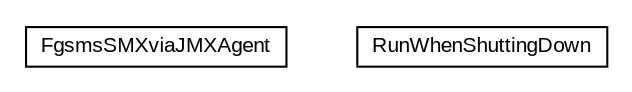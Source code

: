 #!/usr/local/bin/dot
#
# Class diagram 
# Generated by UMLGraph version R5_6-24-gf6e263 (http://www.umlgraph.org/)
#

digraph G {
	edge [fontname="arial",fontsize=10,labelfontname="arial",labelfontsize=10];
	node [fontname="arial",fontsize=10,shape=plaintext];
	nodesep=0.25;
	ranksep=0.5;
	// org.miloss.fgsms.agents.smxviajmxagent.FgsmsSMXviaJMXAgent
	c71338 [label=<<table title="org.miloss.fgsms.agents.smxviajmxagent.FgsmsSMXviaJMXAgent" border="0" cellborder="1" cellspacing="0" cellpadding="2" port="p" href="./FgsmsSMXviaJMXAgent.html">
		<tr><td><table border="0" cellspacing="0" cellpadding="1">
<tr><td align="center" balign="center"> FgsmsSMXviaJMXAgent </td></tr>
		</table></td></tr>
		</table>>, URL="./FgsmsSMXviaJMXAgent.html", fontname="arial", fontcolor="black", fontsize=10.0];
	// org.miloss.fgsms.agents.smxviajmxagent.FgsmsSMXviaJMXAgent.RunWhenShuttingDown
	c71339 [label=<<table title="org.miloss.fgsms.agents.smxviajmxagent.FgsmsSMXviaJMXAgent.RunWhenShuttingDown" border="0" cellborder="1" cellspacing="0" cellpadding="2" port="p" href="./FgsmsSMXviaJMXAgent.RunWhenShuttingDown.html">
		<tr><td><table border="0" cellspacing="0" cellpadding="1">
<tr><td align="center" balign="center"> RunWhenShuttingDown </td></tr>
		</table></td></tr>
		</table>>, URL="./FgsmsSMXviaJMXAgent.RunWhenShuttingDown.html", fontname="arial", fontcolor="black", fontsize=10.0];
}


